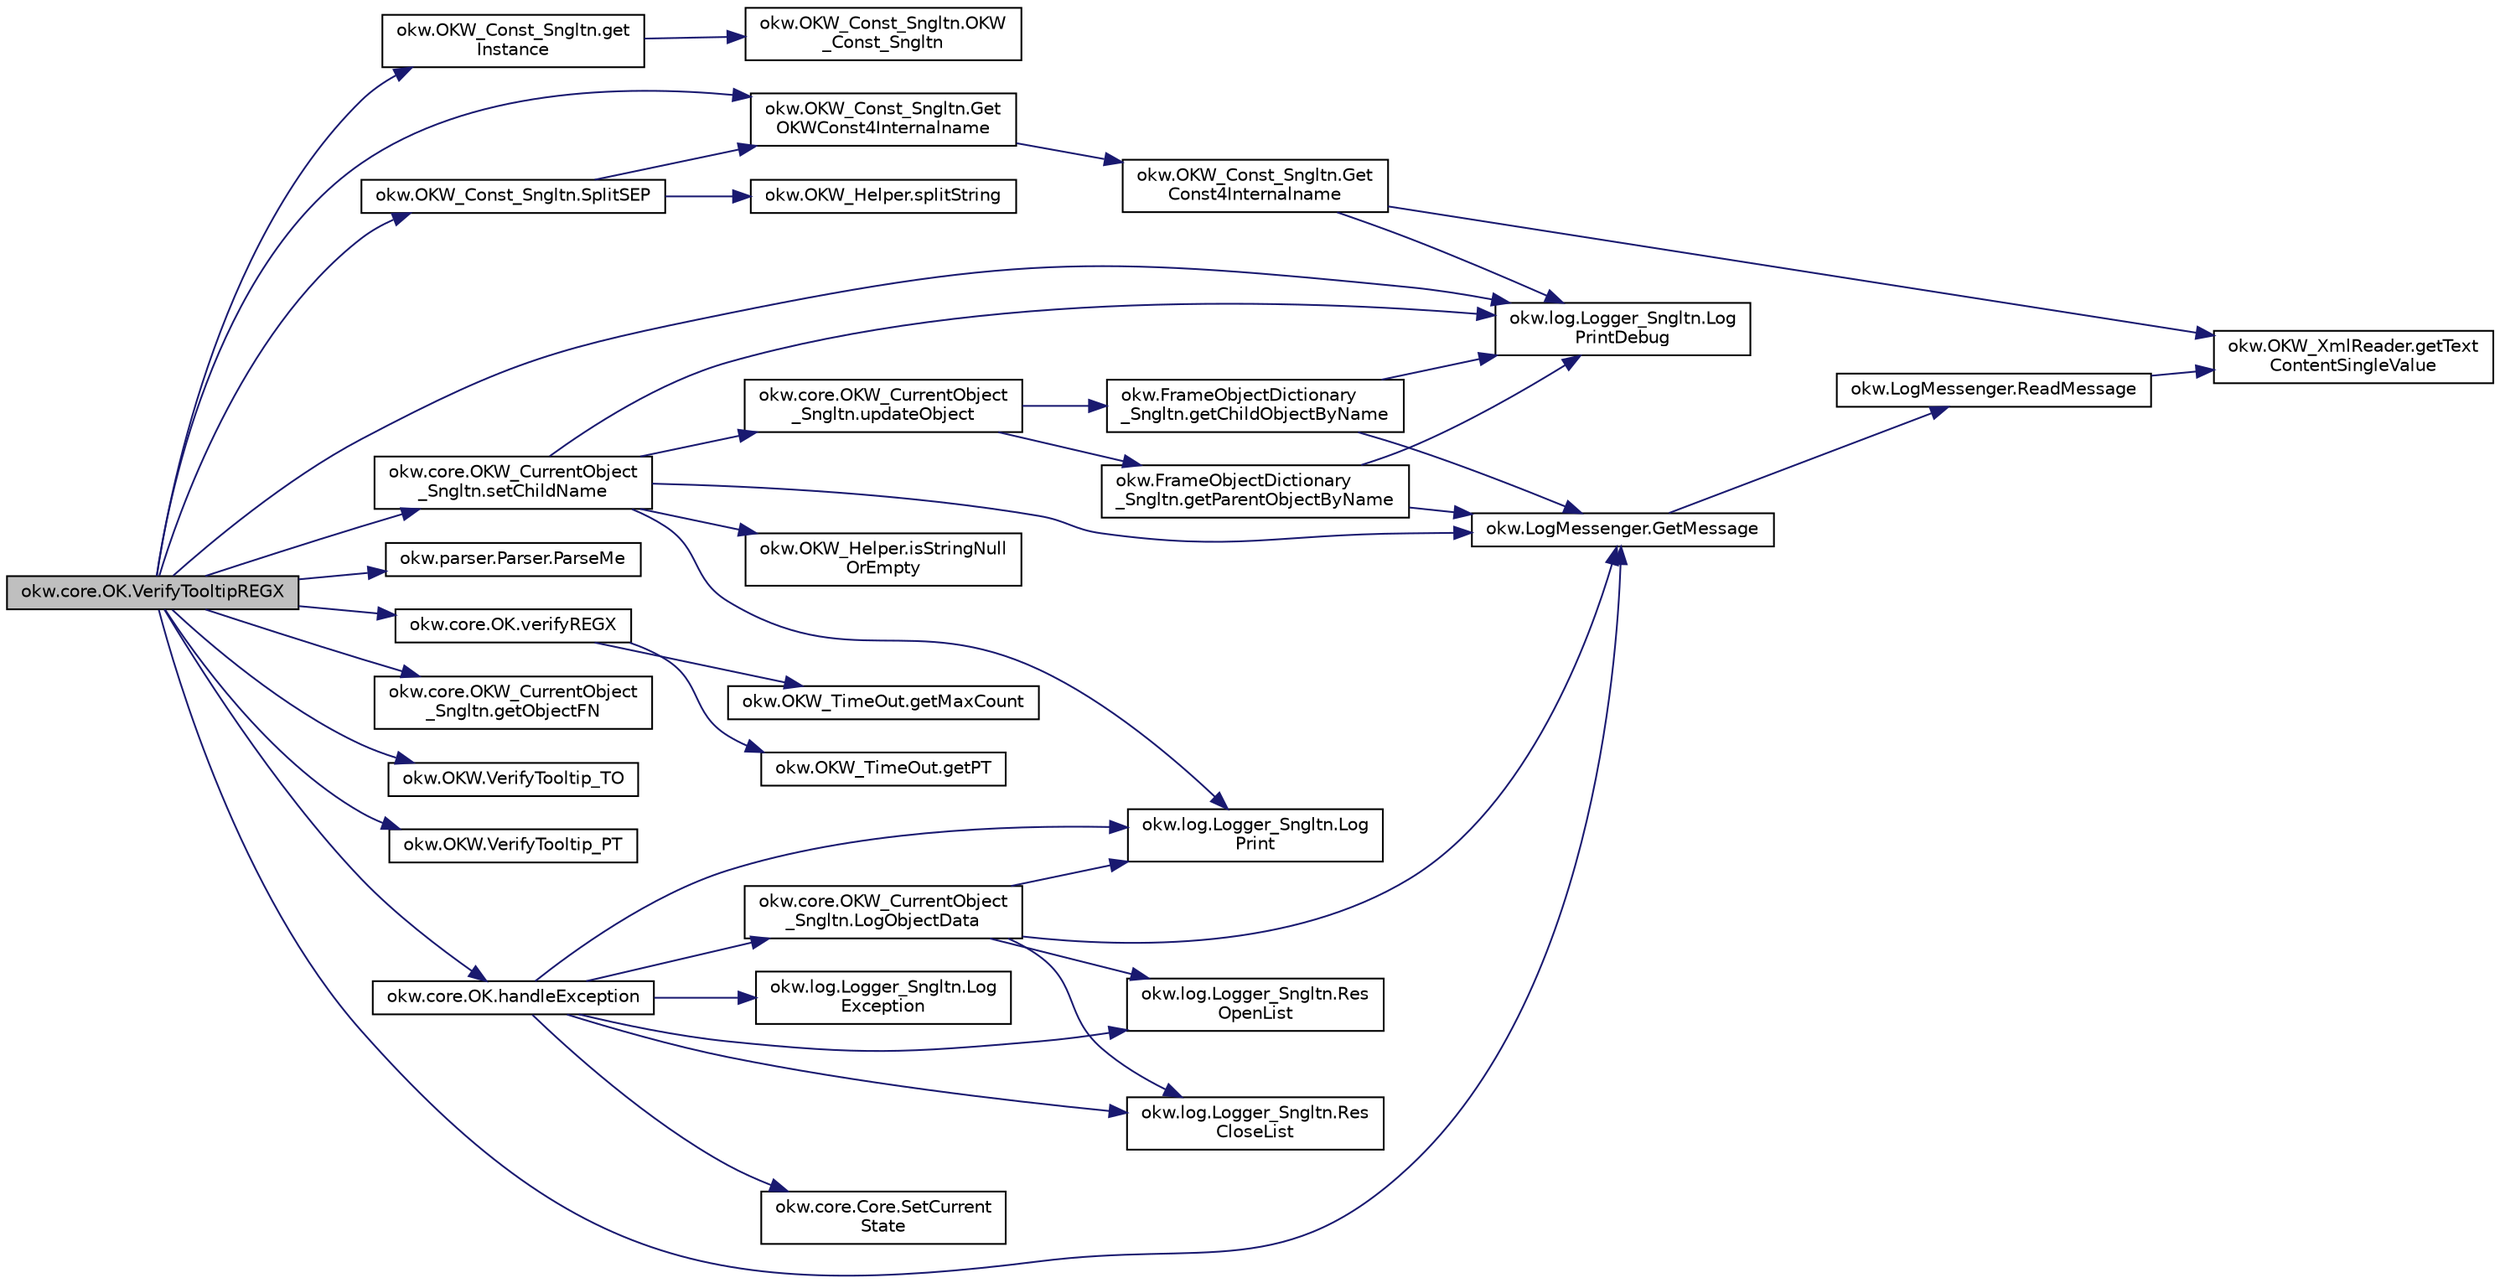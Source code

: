 digraph "okw.core.OK.VerifyTooltipREGX"
{
 // INTERACTIVE_SVG=YES
 // LATEX_PDF_SIZE
  edge [fontname="Helvetica",fontsize="10",labelfontname="Helvetica",labelfontsize="10"];
  node [fontname="Helvetica",fontsize="10",shape=record];
  rankdir="LR";
  Node1678 [label="okw.core.OK.VerifyTooltipREGX",height=0.2,width=0.4,color="black", fillcolor="grey75", style="filled", fontcolor="black",tooltip="Prüft den Standardwert eines Objektes (in den meisten Fällen ist dies der angezeigte Text)."];
  Node1678 -> Node1679 [color="midnightblue",fontsize="10",style="solid",fontname="Helvetica"];
  Node1679 [label="okw.OKW_Const_Sngltn.get\lInstance",height=0.2,width=0.4,color="black", fillcolor="white", style="filled",URL="$classokw_1_1_o_k_w___const___sngltn.html#afdb8f095b58cbd870dbb8eb353e3b0bf",tooltip="Holt die einzige Instanz dieser Klasse."];
  Node1679 -> Node1680 [color="midnightblue",fontsize="10",style="solid",fontname="Helvetica"];
  Node1680 [label="okw.OKW_Const_Sngltn.OKW\l_Const_Sngltn",height=0.2,width=0.4,color="black", fillcolor="white", style="filled",URL="$classokw_1_1_o_k_w___const___sngltn.html#a8404c43fc549df30d37c369c7d6e89ae",tooltip="Privater Konstruktor ohne Parameter im Entwurfsmuster Singelton initialisiert die Klasse OKW_Const."];
  Node1678 -> Node1681 [color="midnightblue",fontsize="10",style="solid",fontname="Helvetica"];
  Node1681 [label="okw.OKW_Const_Sngltn.Get\lOKWConst4Internalname",height=0.2,width=0.4,color="black", fillcolor="white", style="filled",URL="$classokw_1_1_o_k_w___const___sngltn.html#a02c05c79f7ea6e862a81a64ce23941fd",tooltip="Methode ermittelt für Internalname und der aktuell eingestellten Sprache den Wert für OKWConst."];
  Node1681 -> Node1682 [color="midnightblue",fontsize="10",style="solid",fontname="Helvetica"];
  Node1682 [label="okw.OKW_Const_Sngltn.Get\lConst4Internalname",height=0.2,width=0.4,color="black", fillcolor="white", style="filled",URL="$classokw_1_1_o_k_w___const___sngltn.html#a51cde06bf07e855ba4d69ff36b9a27f7",tooltip="Methode ermittelt für Internalname und der aktuell eingestellten Sprache den Wert für Const."];
  Node1682 -> Node1683 [color="midnightblue",fontsize="10",style="solid",fontname="Helvetica"];
  Node1683 [label="okw.log.Logger_Sngltn.Log\lPrintDebug",height=0.2,width=0.4,color="black", fillcolor="white", style="filled",URL="$classokw_1_1log_1_1_logger___sngltn.html#a313f97c79ba4662d9daaf7f537dd02f4",tooltip="Loggt eine Nachricht."];
  Node1682 -> Node1684 [color="midnightblue",fontsize="10",style="solid",fontname="Helvetica"];
  Node1684 [label="okw.OKW_XmlReader.getText\lContentSingleValue",height=0.2,width=0.4,color="black", fillcolor="white", style="filled",URL="$classokw_1_1_o_k_w___xml_reader.html#ab920b5335a2e1429c14cc5f8e79f39eb",tooltip="Lies den TextContent eines Tag."];
  Node1678 -> Node1683 [color="midnightblue",fontsize="10",style="solid",fontname="Helvetica"];
  Node1678 -> Node1685 [color="midnightblue",fontsize="10",style="solid",fontname="Helvetica"];
  Node1685 [label="okw.LogMessenger.GetMessage",height=0.2,width=0.4,color="black", fillcolor="white", style="filled",URL="$classokw_1_1_log_messenger.html#af225d1f037d47b3b085175c09d78bdd2",tooltip="Holt die Log-Meldung für MethodeNmae/Textkey ohne weitere Parameter."];
  Node1685 -> Node1686 [color="midnightblue",fontsize="10",style="solid",fontname="Helvetica"];
  Node1686 [label="okw.LogMessenger.ReadMessage",height=0.2,width=0.4,color="black", fillcolor="white", style="filled",URL="$classokw_1_1_log_messenger.html#a530cd6ab82ec82a04206a2e976ec06e3",tooltip="Interne Kernfunktion holt die Log-Meldung mit Platzhaltern aus der XML-Datei."];
  Node1686 -> Node1684 [color="midnightblue",fontsize="10",style="solid",fontname="Helvetica"];
  Node1678 -> Node1687 [color="midnightblue",fontsize="10",style="solid",fontname="Helvetica"];
  Node1687 [label="okw.OKW_Const_Sngltn.SplitSEP",height=0.2,width=0.4,color="black", fillcolor="white", style="filled",URL="$classokw_1_1_o_k_w___const___sngltn.html#a3851ae4f27e2ae512749767b86b3fc13",tooltip="Methode trennt einen String und wandelt diesen in einen ListString um."];
  Node1687 -> Node1688 [color="midnightblue",fontsize="10",style="solid",fontname="Helvetica"];
  Node1688 [label="okw.OKW_Helper.splitString",height=0.2,width=0.4,color="black", fillcolor="white", style="filled",URL="$classokw_1_1_o_k_w___helper.html#a268ba5b6db697acd241f3ebea12c4194",tooltip="Splittet einen String am angegebenen Separator auf."];
  Node1687 -> Node1681 [color="midnightblue",fontsize="10",style="solid",fontname="Helvetica"];
  Node1678 -> Node1689 [color="midnightblue",fontsize="10",style="solid",fontname="Helvetica"];
  Node1689 [label="okw.parser.Parser.ParseMe",height=0.2,width=0.4,color="black", fillcolor="white", style="filled",URL="$classokw_1_1parser_1_1_parser.html#a46afb901847316c744413ce473ecada3",tooltip="Parst einen _List&lt string&gt, ersetzt die Parser-Schlüsslewörter durch Werte."];
  Node1678 -> Node1690 [color="midnightblue",fontsize="10",style="solid",fontname="Helvetica"];
  Node1690 [label="okw.core.OKW_CurrentObject\l_Sngltn.setChildName",height=0.2,width=0.4,color="black", fillcolor="white", style="filled",URL="$classokw_1_1core_1_1_o_k_w___current_object___sngltn.html#a461fa1ff29f4bc4a9798707ea7b71849",tooltip="Setzt das Kindobjekt."];
  Node1690 -> Node1683 [color="midnightblue",fontsize="10",style="solid",fontname="Helvetica"];
  Node1690 -> Node1685 [color="midnightblue",fontsize="10",style="solid",fontname="Helvetica"];
  Node1690 -> Node1691 [color="midnightblue",fontsize="10",style="solid",fontname="Helvetica"];
  Node1691 [label="okw.OKW_Helper.isStringNull\lOrEmpty",height=0.2,width=0.4,color="black", fillcolor="white", style="filled",URL="$classokw_1_1_o_k_w___helper.html#a3a7ba0f42b29adf70574830688e72e4a",tooltip="Prüft ob der gegeben String fpsStrin null oder leer (\"\") ist."];
  Node1690 -> Node1692 [color="midnightblue",fontsize="10",style="solid",fontname="Helvetica"];
  Node1692 [label="okw.log.Logger_Sngltn.Log\lPrint",height=0.2,width=0.4,color="black", fillcolor="white", style="filled",URL="$classokw_1_1log_1_1_logger___sngltn.html#a8ebceaddd6cc6963ddb8e08c72ea808c",tooltip="LogPrint Function: Prints the values of expressions to the results file."];
  Node1690 -> Node1693 [color="midnightblue",fontsize="10",style="solid",fontname="Helvetica"];
  Node1693 [label="okw.core.OKW_CurrentObject\l_Sngltn.updateObject",height=0.2,width=0.4,color="black", fillcolor="white", style="filled",URL="$classokw_1_1core_1_1_o_k_w___current_object___sngltn.html#a51204f2563ba8defb737da6653705819",tooltip="Methode aktualisert zwei Werte:"];
  Node1693 -> Node1694 [color="midnightblue",fontsize="10",style="solid",fontname="Helvetica"];
  Node1694 [label="okw.FrameObjectDictionary\l_Sngltn.getParentObjectByName",height=0.2,width=0.4,color="black", fillcolor="white", style="filled",URL="$classokw_1_1_frame_object_dictionary___sngltn.html#aeec07d71cbebe71ec3ec4d27e86d6c5c",tooltip="Die Methode liefert das Frame-Object des gegebenen FN eines Fensterobjektes zurück."];
  Node1694 -> Node1683 [color="midnightblue",fontsize="10",style="solid",fontname="Helvetica"];
  Node1694 -> Node1685 [color="midnightblue",fontsize="10",style="solid",fontname="Helvetica"];
  Node1693 -> Node1695 [color="midnightblue",fontsize="10",style="solid",fontname="Helvetica"];
  Node1695 [label="okw.FrameObjectDictionary\l_Sngltn.getChildObjectByName",height=0.2,width=0.4,color="black", fillcolor="white", style="filled",URL="$classokw_1_1_frame_object_dictionary___sngltn.html#a0a71734828093357dfc88b5fa242e361",tooltip="Die Methode liefert das Objekt des gegebenen Kindobjekttests zurück."];
  Node1695 -> Node1683 [color="midnightblue",fontsize="10",style="solid",fontname="Helvetica"];
  Node1695 -> Node1685 [color="midnightblue",fontsize="10",style="solid",fontname="Helvetica"];
  Node1678 -> Node1696 [color="midnightblue",fontsize="10",style="solid",fontname="Helvetica"];
  Node1696 [label="okw.core.OKW_CurrentObject\l_Sngltn.getObjectFN",height=0.2,width=0.4,color="black", fillcolor="white", style="filled",URL="$classokw_1_1core_1_1_o_k_w___current_object___sngltn.html#a8a957bc040b9487a21adb41a52c56fd4",tooltip="Ermittelt den ObjektNamen des aktuellen Objektes."];
  Node1678 -> Node1697 [color="midnightblue",fontsize="10",style="solid",fontname="Helvetica"];
  Node1697 [label="okw.OKW.VerifyTooltip_TO",height=0.2,width=0.4,color="black", fillcolor="white", style="filled",URL="$interfaceokw_1_1_o_k_w.html#ab45cabaed3f88d3eb8a75482aab1bd23",tooltip="TimeOut in Sekunden [s] für das Schlüsselwort VerifyTooltip."];
  Node1678 -> Node1698 [color="midnightblue",fontsize="10",style="solid",fontname="Helvetica"];
  Node1698 [label="okw.OKW.VerifyTooltip_PT",height=0.2,width=0.4,color="black", fillcolor="white", style="filled",URL="$interfaceokw_1_1_o_k_w.html#a288e904782a66d08a9f2f0e93e7c73ba",tooltip="Polling Time in [ms] für das Schlüsselwort VerifyTooltip."];
  Node1678 -> Node1699 [color="midnightblue",fontsize="10",style="solid",fontname="Helvetica"];
  Node1699 [label="okw.core.OK.verifyREGX",height=0.2,width=0.4,color="black", fillcolor="white", style="filled",URL="$classokw_1_1core_1_1_o_k.html#a9920f558ea5d2ea252daf5199864c28f",tooltip=" "];
  Node1699 -> Node1700 [color="midnightblue",fontsize="10",style="solid",fontname="Helvetica"];
  Node1700 [label="okw.OKW_TimeOut.getMaxCount",height=0.2,width=0.4,color="black", fillcolor="white", style="filled",URL="$classokw_1_1_o_k_w___time_out.html#adf7b9cc33db065c1f284bb5db2227b51",tooltip="Anzahl der berechnetten Zyklen."];
  Node1699 -> Node1701 [color="midnightblue",fontsize="10",style="solid",fontname="Helvetica"];
  Node1701 [label="okw.OKW_TimeOut.getPT",height=0.2,width=0.4,color="black", fillcolor="white", style="filled",URL="$classokw_1_1_o_k_w___time_out.html#ab7142e5e6adc82f308a70177c71ced2c",tooltip="Wartezeit zwischen zwei Pollings in [ms]."];
  Node1678 -> Node1702 [color="midnightblue",fontsize="10",style="solid",fontname="Helvetica"];
  Node1702 [label="okw.core.OK.handleException",height=0.2,width=0.4,color="black", fillcolor="white", style="filled",URL="$classokw_1_1core_1_1_o_k.html#a5a6db6a457bcb71c893f5d4eb615b2b7",tooltip="Zentrale Exception-Behandlung."];
  Node1702 -> Node1692 [color="midnightblue",fontsize="10",style="solid",fontname="Helvetica"];
  Node1702 -> Node1703 [color="midnightblue",fontsize="10",style="solid",fontname="Helvetica"];
  Node1703 [label="okw.log.Logger_Sngltn.Log\lException",height=0.2,width=0.4,color="black", fillcolor="white", style="filled",URL="$classokw_1_1log_1_1_logger___sngltn.html#aa29d396a2b9df1ac57079d777c548181",tooltip="LogException Function: Logs a Script Exception to the results file."];
  Node1702 -> Node1704 [color="midnightblue",fontsize="10",style="solid",fontname="Helvetica"];
  Node1704 [label="okw.log.Logger_Sngltn.Res\lOpenList",height=0.2,width=0.4,color="black", fillcolor="white", style="filled",URL="$classokw_1_1log_1_1_logger___sngltn.html#ab4fc711bb4c754f251372ff3b14ab9c9",tooltip="Creates a new hierarchical level in the results file."];
  Node1702 -> Node1705 [color="midnightblue",fontsize="10",style="solid",fontname="Helvetica"];
  Node1705 [label="okw.log.Logger_Sngltn.Res\lCloseList",height=0.2,width=0.4,color="black", fillcolor="white", style="filled",URL="$classokw_1_1log_1_1_logger___sngltn.html#a9b54104f7e0b4c0a473877b19dfaed56",tooltip="Closes a hierarchical level in the results file that was opened with ResOpenList."];
  Node1702 -> Node1706 [color="midnightblue",fontsize="10",style="solid",fontname="Helvetica"];
  Node1706 [label="okw.core.OKW_CurrentObject\l_Sngltn.LogObjectData",height=0.2,width=0.4,color="black", fillcolor="white", style="filled",URL="$classokw_1_1core_1_1_o_k_w___current_object___sngltn.html#a01b48f2c86a2f91909143ee9063dfd86",tooltip="Methode gibt alle wichtigen Informationen zum aktuellen Objekt aus."];
  Node1706 -> Node1704 [color="midnightblue",fontsize="10",style="solid",fontname="Helvetica"];
  Node1706 -> Node1692 [color="midnightblue",fontsize="10",style="solid",fontname="Helvetica"];
  Node1706 -> Node1685 [color="midnightblue",fontsize="10",style="solid",fontname="Helvetica"];
  Node1706 -> Node1705 [color="midnightblue",fontsize="10",style="solid",fontname="Helvetica"];
  Node1702 -> Node1707 [color="midnightblue",fontsize="10",style="solid",fontname="Helvetica"];
  Node1707 [label="okw.core.Core.SetCurrent\lState",height=0.2,width=0.4,color="black", fillcolor="white", style="filled",URL="$classokw_1_1core_1_1_core.html#aafe6e3d88e810dabf350b37058d4af97",tooltip="Setter zum Setzen des aktuellen Zustandes."];
}
